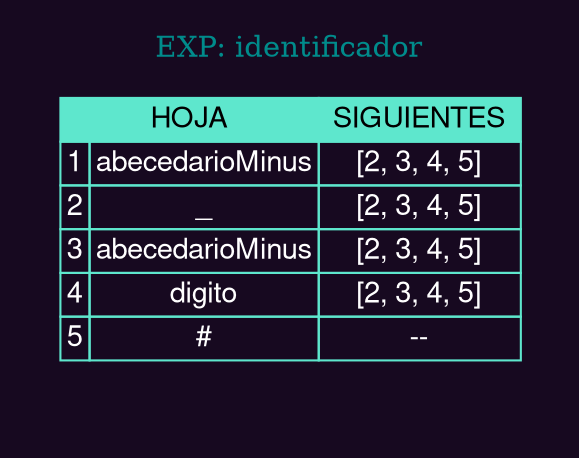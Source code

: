 digraph G {

    fontcolor="cyan4"
    bgcolor="#170920"
    node [fontname="Helvetica,Arial,sans-serif", shape=none, ordering="in"]
    label=" "

    subgraph cluster01{
        color="#170920"
        label="EXP: identificador"
        n0 [label = <
                <table border="0" cellspacing="0" cellborder="1" color="#5ee7cd">
                    <tr><td  colspan="2" align="center" bgcolor="#5ee7cd"><font color="black"> HOJA </font></td>
                    <td  align="center" bgcolor="#5ee7cd"><font color="black"> SIGUIENTES </font></td></tr>
                    <tr><td><font color="white" align="center">1</font></td>
                    <td align="center"><font color="white">abecedarioMinus</font></td>
                    <td ><font color="white" align="center">[2, 3, 4, 5]</font></td></tr>
                    <tr><td><font color="white" align="center">2</font></td>
                    <td align="center"><font color="white">_</font></td>
                    <td ><font color="white" align="center">[2, 3, 4, 5]</font></td></tr>
                    <tr><td><font color="white" align="center">3</font></td>
                    <td align="center"><font color="white">abecedarioMinus</font></td>
                    <td ><font color="white" align="center">[2, 3, 4, 5]</font></td></tr>
                    <tr><td><font color="white" align="center">4</font></td>
                    <td align="center"><font color="white">digito</font></td>
                    <td ><font color="white" align="center">[2, 3, 4, 5]</font></td></tr>
                    <tr><td><font color="white" align="center">5</font></td>
                    <td align="center"><font color="white">#</font></td>
                    <td ><font color="white" align="center">--</font></td></tr>
                </table>
        > ] ; 
    }
}
